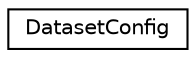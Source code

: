 digraph "Graphical Class Hierarchy"
{
  edge [fontname="Helvetica",fontsize="10",labelfontname="Helvetica",labelfontsize="10"];
  node [fontname="Helvetica",fontsize="10",shape=record];
  rankdir="LR";
  Node1 [label="DatasetConfig",height=0.2,width=0.4,color="black", fillcolor="white", style="filled",URL="$struct_dataset_config.html"];
}
